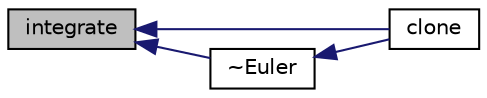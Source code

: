 digraph "integrate"
{
  bgcolor="transparent";
  edge [fontname="Helvetica",fontsize="10",labelfontname="Helvetica",labelfontsize="10"];
  node [fontname="Helvetica",fontsize="10",shape=record];
  rankdir="LR";
  Node85 [label="integrate",height=0.2,width=0.4,color="black", fillcolor="grey75", style="filled", fontcolor="black"];
  Node85 -> Node86 [dir="back",color="midnightblue",fontsize="10",style="solid",fontname="Helvetica"];
  Node86 [label="clone",height=0.2,width=0.4,color="black",URL="$a24969.html#a8dbc8b57589a169d5c436079b24c221b",tooltip="Construct and return clone. "];
  Node85 -> Node87 [dir="back",color="midnightblue",fontsize="10",style="solid",fontname="Helvetica"];
  Node87 [label="~Euler",height=0.2,width=0.4,color="black",URL="$a24969.html#a28fa60483b97cd53ce2f6566616fd977",tooltip="Destructor. "];
  Node87 -> Node86 [dir="back",color="midnightblue",fontsize="10",style="solid",fontname="Helvetica"];
}
